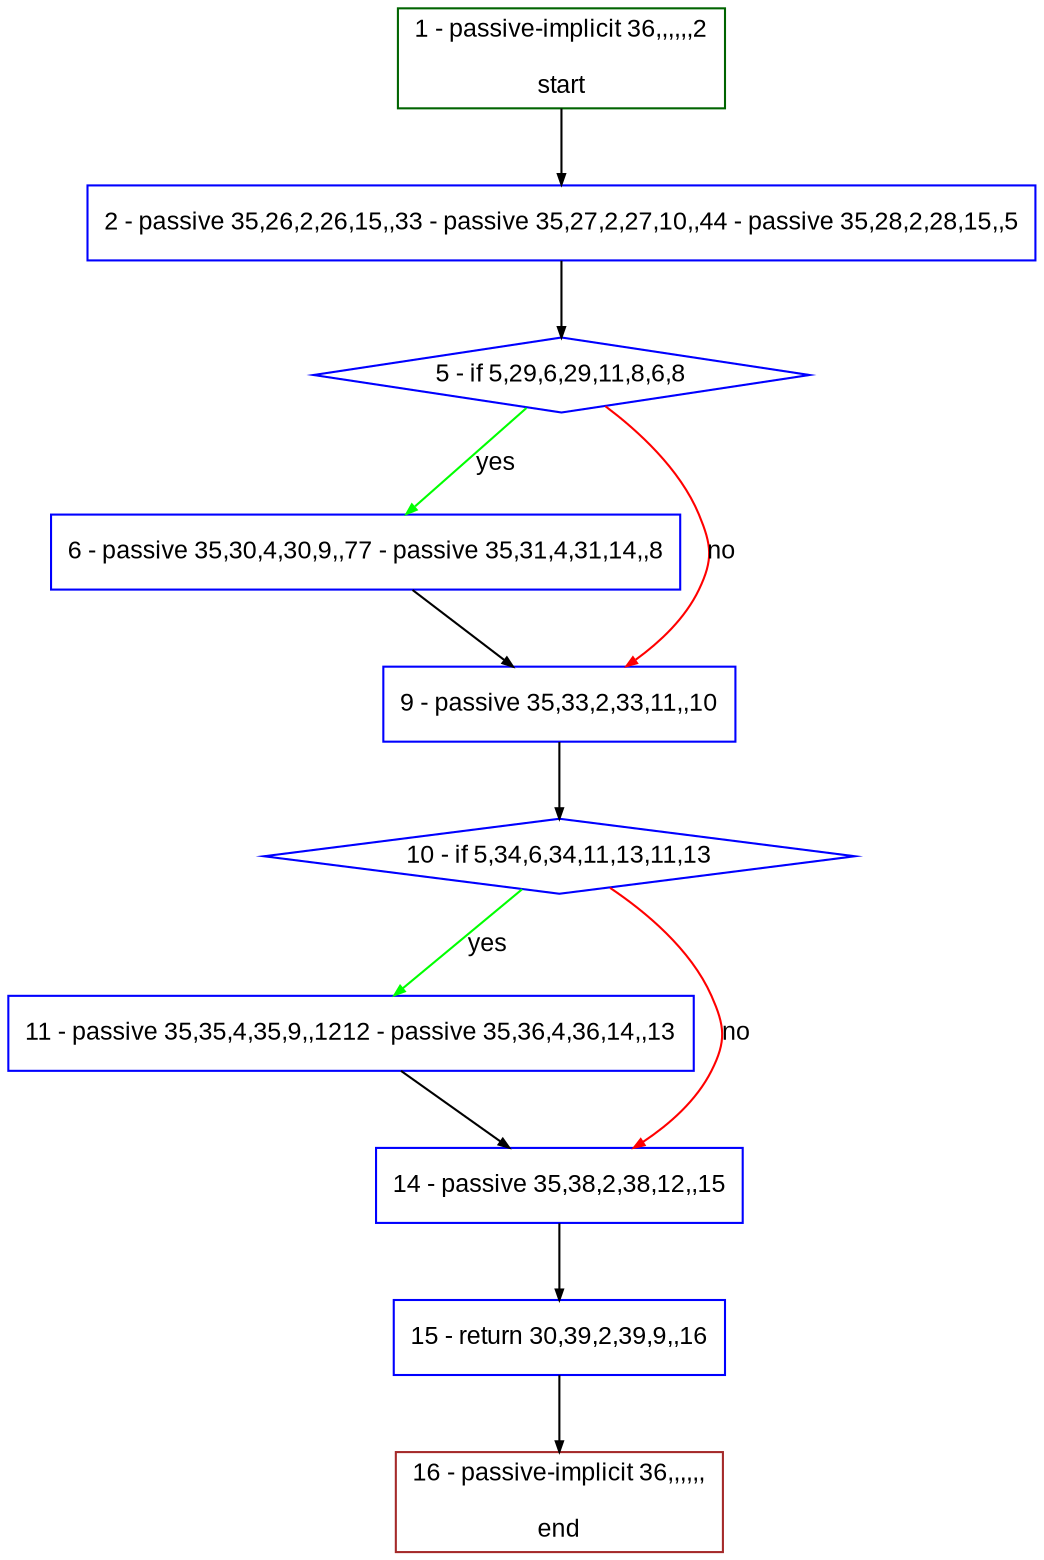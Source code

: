 digraph "" {
  graph [bgcolor="white", fillcolor="#FFFFCC", pack="true", packmode="clust", fontname="Arial", label="", fontsize="12", compound="true", style="rounded,filled"];
  node [node_initialized="no", fillcolor="white", fontname="Arial", label="", color="grey", fontsize="12", fixedsize="false", compound="true", shape="rectangle", style="filled"];
  edge [arrowtail="none", lhead="", fontcolor="black", fontname="Arial", label="", color="black", fontsize="12", arrowhead="normal", arrowsize="0.5", compound="true", ltail="", dir="forward"];
  __N1 [fillcolor="#ffffff", label="2 - passive 35,26,2,26,15,,33 - passive 35,27,2,27,10,,44 - passive 35,28,2,28,15,,5", color="#0000ff", shape="box", style="filled"];
  __N2 [fillcolor="#ffffff", label="1 - passive-implicit 36,,,,,,2\n\nstart", color="#006400", shape="box", style="filled"];
  __N3 [fillcolor="#ffffff", label="5 - if 5,29,6,29,11,8,6,8", color="#0000ff", shape="diamond", style="filled"];
  __N4 [fillcolor="#ffffff", label="6 - passive 35,30,4,30,9,,77 - passive 35,31,4,31,14,,8", color="#0000ff", shape="box", style="filled"];
  __N5 [fillcolor="#ffffff", label="9 - passive 35,33,2,33,11,,10", color="#0000ff", shape="box", style="filled"];
  __N6 [fillcolor="#ffffff", label="10 - if 5,34,6,34,11,13,11,13", color="#0000ff", shape="diamond", style="filled"];
  __N7 [fillcolor="#ffffff", label="11 - passive 35,35,4,35,9,,1212 - passive 35,36,4,36,14,,13", color="#0000ff", shape="box", style="filled"];
  __N8 [fillcolor="#ffffff", label="14 - passive 35,38,2,38,12,,15", color="#0000ff", shape="box", style="filled"];
  __N9 [fillcolor="#ffffff", label="15 - return 30,39,2,39,9,,16", color="#0000ff", shape="box", style="filled"];
  __N10 [fillcolor="#ffffff", label="16 - passive-implicit 36,,,,,,\n\nend", color="#a52a2a", shape="box", style="filled"];
  __N2 -> __N1 [arrowtail="none", color="#000000", label="", arrowhead="normal", dir="forward"];
  __N1 -> __N3 [arrowtail="none", color="#000000", label="", arrowhead="normal", dir="forward"];
  __N3 -> __N4 [arrowtail="none", color="#00ff00", label="yes", arrowhead="normal", dir="forward"];
  __N3 -> __N5 [arrowtail="none", color="#ff0000", label="no", arrowhead="normal", dir="forward"];
  __N4 -> __N5 [arrowtail="none", color="#000000", label="", arrowhead="normal", dir="forward"];
  __N5 -> __N6 [arrowtail="none", color="#000000", label="", arrowhead="normal", dir="forward"];
  __N6 -> __N7 [arrowtail="none", color="#00ff00", label="yes", arrowhead="normal", dir="forward"];
  __N6 -> __N8 [arrowtail="none", color="#ff0000", label="no", arrowhead="normal", dir="forward"];
  __N7 -> __N8 [arrowtail="none", color="#000000", label="", arrowhead="normal", dir="forward"];
  __N8 -> __N9 [arrowtail="none", color="#000000", label="", arrowhead="normal", dir="forward"];
  __N9 -> __N10 [arrowtail="none", color="#000000", label="", arrowhead="normal", dir="forward"];
}
